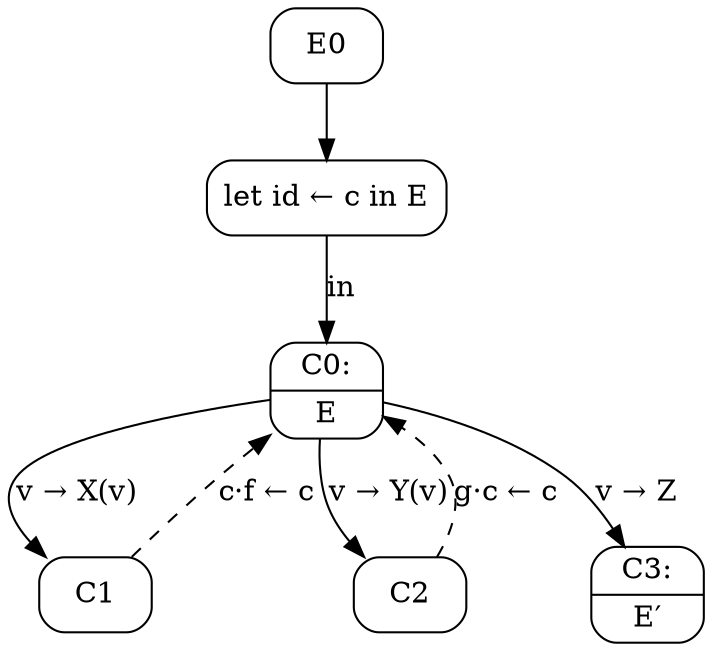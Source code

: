 digraph {
  node [shape=box, style=rounded];

  E0 -> L0;
  L0 [label="let id ← c in E"];
  C0 [shape=record, label="{C0:|E}"];
  L0 -> C0 [label="in"];
  C0 -> C1 [label="v → X(v)"];
  C1 -> C0 [label="c·f ← c", style=dashed];
  C0 -> C2 [label="v → Y(v)"];
  C2 -> C0 [label="g·c ← c", style=dashed];
  C3 [shape=record, label="{C3:|E′}"];
  C0 -> C3 [label="v → Z"];
}

